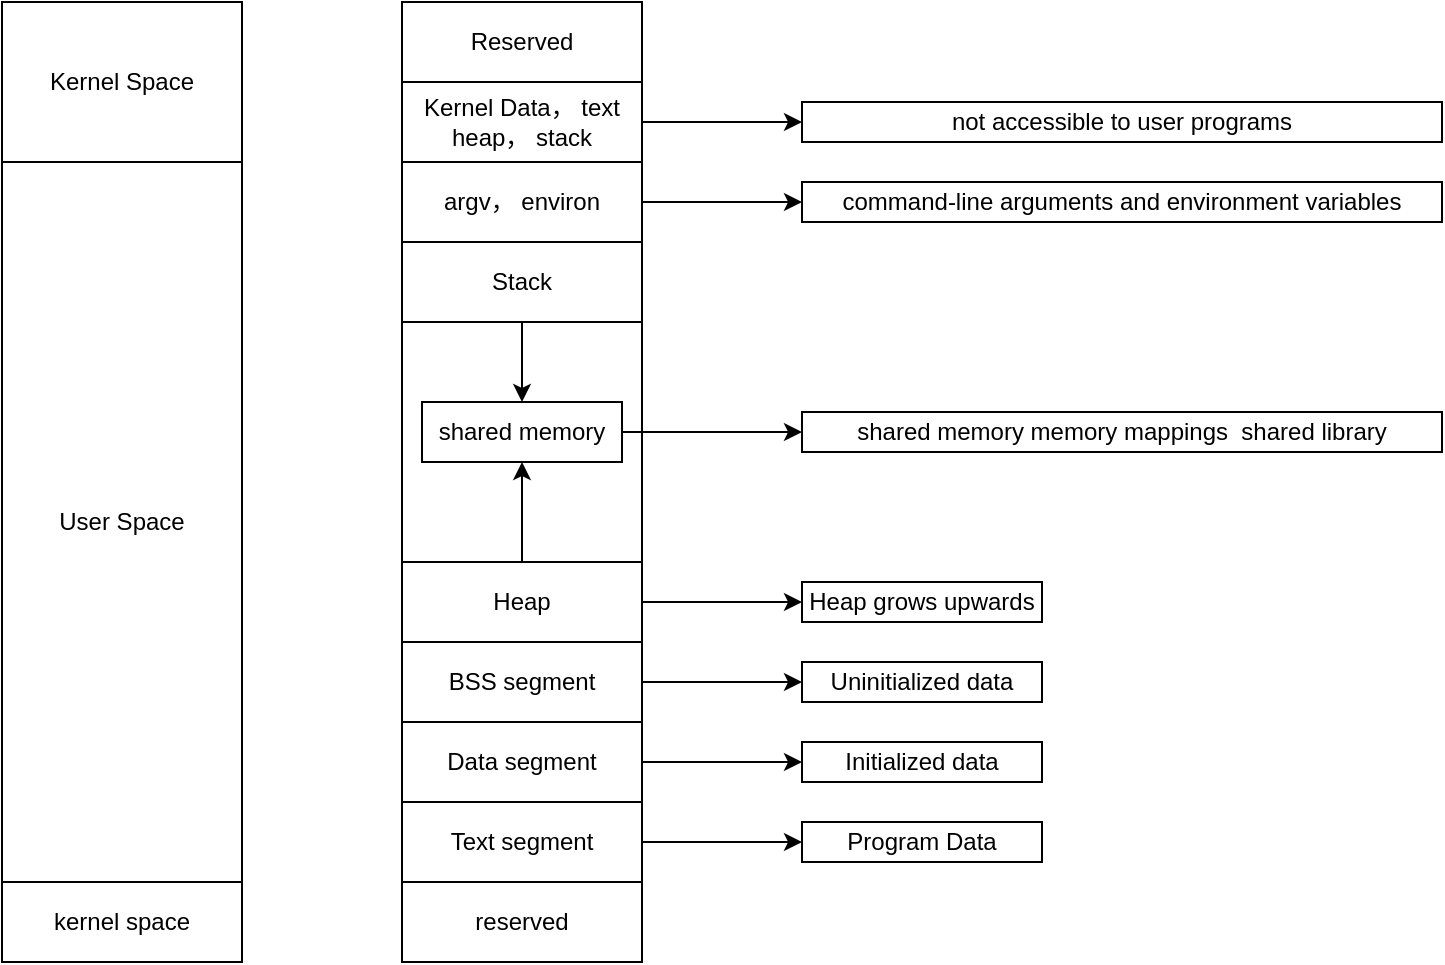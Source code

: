 <mxfile version="21.2.9" type="github">
  <diagram name="第 1 页" id="d101oYT1afsGbO-OlnIw">
    <mxGraphModel dx="794" dy="508" grid="1" gridSize="10" guides="1" tooltips="1" connect="1" arrows="1" fold="1" page="1" pageScale="1" pageWidth="827" pageHeight="1169" math="0" shadow="0">
      <root>
        <mxCell id="0" />
        <mxCell id="1" parent="0" />
        <mxCell id="Z-oKdGoeWoCjFYYMnYH3-1" value="Kernel Space" style="rounded=0;whiteSpace=wrap;html=1;" vertex="1" parent="1">
          <mxGeometry x="120" y="80" width="120" height="80" as="geometry" />
        </mxCell>
        <mxCell id="Z-oKdGoeWoCjFYYMnYH3-2" value="User Space" style="rounded=0;whiteSpace=wrap;html=1;" vertex="1" parent="1">
          <mxGeometry x="120" y="160" width="120" height="360" as="geometry" />
        </mxCell>
        <mxCell id="Z-oKdGoeWoCjFYYMnYH3-3" value="kernel space" style="rounded=0;whiteSpace=wrap;html=1;" vertex="1" parent="1">
          <mxGeometry x="120" y="520" width="120" height="40" as="geometry" />
        </mxCell>
        <mxCell id="Z-oKdGoeWoCjFYYMnYH3-4" value="Reserved" style="rounded=0;whiteSpace=wrap;html=1;" vertex="1" parent="1">
          <mxGeometry x="320" y="80" width="120" height="40" as="geometry" />
        </mxCell>
        <mxCell id="Z-oKdGoeWoCjFYYMnYH3-33" style="edgeStyle=orthogonalEdgeStyle;rounded=0;orthogonalLoop=1;jettySize=auto;html=1;exitX=1;exitY=0.5;exitDx=0;exitDy=0;entryX=0;entryY=0.5;entryDx=0;entryDy=0;" edge="1" parent="1" source="Z-oKdGoeWoCjFYYMnYH3-5" target="Z-oKdGoeWoCjFYYMnYH3-32">
          <mxGeometry relative="1" as="geometry" />
        </mxCell>
        <mxCell id="Z-oKdGoeWoCjFYYMnYH3-5" value="Kernel Data， text heap， stack" style="rounded=0;whiteSpace=wrap;html=1;" vertex="1" parent="1">
          <mxGeometry x="320" y="120" width="120" height="40" as="geometry" />
        </mxCell>
        <mxCell id="Z-oKdGoeWoCjFYYMnYH3-35" style="edgeStyle=orthogonalEdgeStyle;rounded=0;orthogonalLoop=1;jettySize=auto;html=1;exitX=1;exitY=0.5;exitDx=0;exitDy=0;entryX=0;entryY=0.5;entryDx=0;entryDy=0;" edge="1" parent="1" source="Z-oKdGoeWoCjFYYMnYH3-6" target="Z-oKdGoeWoCjFYYMnYH3-34">
          <mxGeometry relative="1" as="geometry" />
        </mxCell>
        <mxCell id="Z-oKdGoeWoCjFYYMnYH3-6" value="argv， environ" style="rounded=0;whiteSpace=wrap;html=1;" vertex="1" parent="1">
          <mxGeometry x="320" y="160" width="120" height="40" as="geometry" />
        </mxCell>
        <mxCell id="Z-oKdGoeWoCjFYYMnYH3-7" value="Stack" style="rounded=0;whiteSpace=wrap;html=1;" vertex="1" parent="1">
          <mxGeometry x="320" y="200" width="120" height="40" as="geometry" />
        </mxCell>
        <mxCell id="Z-oKdGoeWoCjFYYMnYH3-8" value="" style="rounded=0;whiteSpace=wrap;html=1;" vertex="1" parent="1">
          <mxGeometry x="320" y="240" width="120" height="120" as="geometry" />
        </mxCell>
        <mxCell id="Z-oKdGoeWoCjFYYMnYH3-31" style="edgeStyle=orthogonalEdgeStyle;rounded=0;orthogonalLoop=1;jettySize=auto;html=1;exitX=1;exitY=0.5;exitDx=0;exitDy=0;entryX=0;entryY=0.5;entryDx=0;entryDy=0;" edge="1" parent="1" source="Z-oKdGoeWoCjFYYMnYH3-9" target="Z-oKdGoeWoCjFYYMnYH3-30">
          <mxGeometry relative="1" as="geometry" />
        </mxCell>
        <mxCell id="Z-oKdGoeWoCjFYYMnYH3-9" value="shared memory" style="rounded=0;whiteSpace=wrap;html=1;" vertex="1" parent="1">
          <mxGeometry x="330" y="280" width="100" height="30" as="geometry" />
        </mxCell>
        <mxCell id="Z-oKdGoeWoCjFYYMnYH3-26" style="edgeStyle=orthogonalEdgeStyle;rounded=0;orthogonalLoop=1;jettySize=auto;html=1;exitX=1;exitY=0.5;exitDx=0;exitDy=0;entryX=0;entryY=0.5;entryDx=0;entryDy=0;" edge="1" parent="1" source="Z-oKdGoeWoCjFYYMnYH3-10" target="Z-oKdGoeWoCjFYYMnYH3-24">
          <mxGeometry relative="1" as="geometry" />
        </mxCell>
        <mxCell id="Z-oKdGoeWoCjFYYMnYH3-10" value="Heap" style="rounded=0;whiteSpace=wrap;html=1;" vertex="1" parent="1">
          <mxGeometry x="320" y="360" width="120" height="40" as="geometry" />
        </mxCell>
        <mxCell id="Z-oKdGoeWoCjFYYMnYH3-25" style="edgeStyle=orthogonalEdgeStyle;rounded=0;orthogonalLoop=1;jettySize=auto;html=1;exitX=1;exitY=0.5;exitDx=0;exitDy=0;" edge="1" parent="1" source="Z-oKdGoeWoCjFYYMnYH3-11" target="Z-oKdGoeWoCjFYYMnYH3-22">
          <mxGeometry relative="1" as="geometry" />
        </mxCell>
        <mxCell id="Z-oKdGoeWoCjFYYMnYH3-11" value="BSS segment" style="rounded=0;whiteSpace=wrap;html=1;" vertex="1" parent="1">
          <mxGeometry x="320" y="400" width="120" height="40" as="geometry" />
        </mxCell>
        <mxCell id="Z-oKdGoeWoCjFYYMnYH3-21" style="edgeStyle=orthogonalEdgeStyle;rounded=0;orthogonalLoop=1;jettySize=auto;html=1;entryX=0;entryY=0.5;entryDx=0;entryDy=0;" edge="1" parent="1" source="Z-oKdGoeWoCjFYYMnYH3-12" target="Z-oKdGoeWoCjFYYMnYH3-20">
          <mxGeometry relative="1" as="geometry" />
        </mxCell>
        <mxCell id="Z-oKdGoeWoCjFYYMnYH3-12" value="Data segment" style="rounded=0;whiteSpace=wrap;html=1;" vertex="1" parent="1">
          <mxGeometry x="320" y="440" width="120" height="40" as="geometry" />
        </mxCell>
        <mxCell id="Z-oKdGoeWoCjFYYMnYH3-16" value="" style="edgeStyle=orthogonalEdgeStyle;rounded=0;orthogonalLoop=1;jettySize=auto;html=1;" edge="1" parent="1" source="Z-oKdGoeWoCjFYYMnYH3-13" target="Z-oKdGoeWoCjFYYMnYH3-15">
          <mxGeometry relative="1" as="geometry" />
        </mxCell>
        <mxCell id="Z-oKdGoeWoCjFYYMnYH3-13" value="Text segment" style="rounded=0;whiteSpace=wrap;html=1;" vertex="1" parent="1">
          <mxGeometry x="320" y="480" width="120" height="40" as="geometry" />
        </mxCell>
        <mxCell id="Z-oKdGoeWoCjFYYMnYH3-14" value="reserved" style="rounded=0;whiteSpace=wrap;html=1;" vertex="1" parent="1">
          <mxGeometry x="320" y="520" width="120" height="40" as="geometry" />
        </mxCell>
        <mxCell id="Z-oKdGoeWoCjFYYMnYH3-15" value="Program Data" style="rounded=0;whiteSpace=wrap;html=1;" vertex="1" parent="1">
          <mxGeometry x="520" y="490" width="120" height="20" as="geometry" />
        </mxCell>
        <mxCell id="Z-oKdGoeWoCjFYYMnYH3-20" value="Initialized data" style="rounded=0;whiteSpace=wrap;html=1;" vertex="1" parent="1">
          <mxGeometry x="520" y="450" width="120" height="20" as="geometry" />
        </mxCell>
        <mxCell id="Z-oKdGoeWoCjFYYMnYH3-22" value="Uninitialized data" style="rounded=0;whiteSpace=wrap;html=1;" vertex="1" parent="1">
          <mxGeometry x="520" y="410" width="120" height="20" as="geometry" />
        </mxCell>
        <mxCell id="Z-oKdGoeWoCjFYYMnYH3-24" value="Heap grows upwards" style="rounded=0;whiteSpace=wrap;html=1;" vertex="1" parent="1">
          <mxGeometry x="520" y="370" width="120" height="20" as="geometry" />
        </mxCell>
        <mxCell id="Z-oKdGoeWoCjFYYMnYH3-28" value="" style="endArrow=classic;html=1;rounded=0;exitX=0.5;exitY=0;exitDx=0;exitDy=0;" edge="1" parent="1" source="Z-oKdGoeWoCjFYYMnYH3-10" target="Z-oKdGoeWoCjFYYMnYH3-9">
          <mxGeometry width="50" height="50" relative="1" as="geometry">
            <mxPoint x="350" y="370" as="sourcePoint" />
            <mxPoint x="400" y="320" as="targetPoint" />
          </mxGeometry>
        </mxCell>
        <mxCell id="Z-oKdGoeWoCjFYYMnYH3-29" value="" style="endArrow=classic;html=1;rounded=0;entryX=0.5;entryY=0;entryDx=0;entryDy=0;" edge="1" parent="1" source="Z-oKdGoeWoCjFYYMnYH3-8" target="Z-oKdGoeWoCjFYYMnYH3-9">
          <mxGeometry width="50" height="50" relative="1" as="geometry">
            <mxPoint x="380" y="219.289" as="sourcePoint" />
            <mxPoint x="380" y="169.289" as="targetPoint" />
          </mxGeometry>
        </mxCell>
        <mxCell id="Z-oKdGoeWoCjFYYMnYH3-30" value="shared memory memory mappings&amp;nbsp; shared library" style="rounded=0;whiteSpace=wrap;html=1;" vertex="1" parent="1">
          <mxGeometry x="520" y="285" width="320" height="20" as="geometry" />
        </mxCell>
        <mxCell id="Z-oKdGoeWoCjFYYMnYH3-32" value="not accessible to user programs" style="rounded=0;whiteSpace=wrap;html=1;" vertex="1" parent="1">
          <mxGeometry x="520" y="130" width="320" height="20" as="geometry" />
        </mxCell>
        <mxCell id="Z-oKdGoeWoCjFYYMnYH3-34" value="command-line arguments and environment variables" style="rounded=0;whiteSpace=wrap;html=1;" vertex="1" parent="1">
          <mxGeometry x="520" y="170" width="320" height="20" as="geometry" />
        </mxCell>
      </root>
    </mxGraphModel>
  </diagram>
</mxfile>
